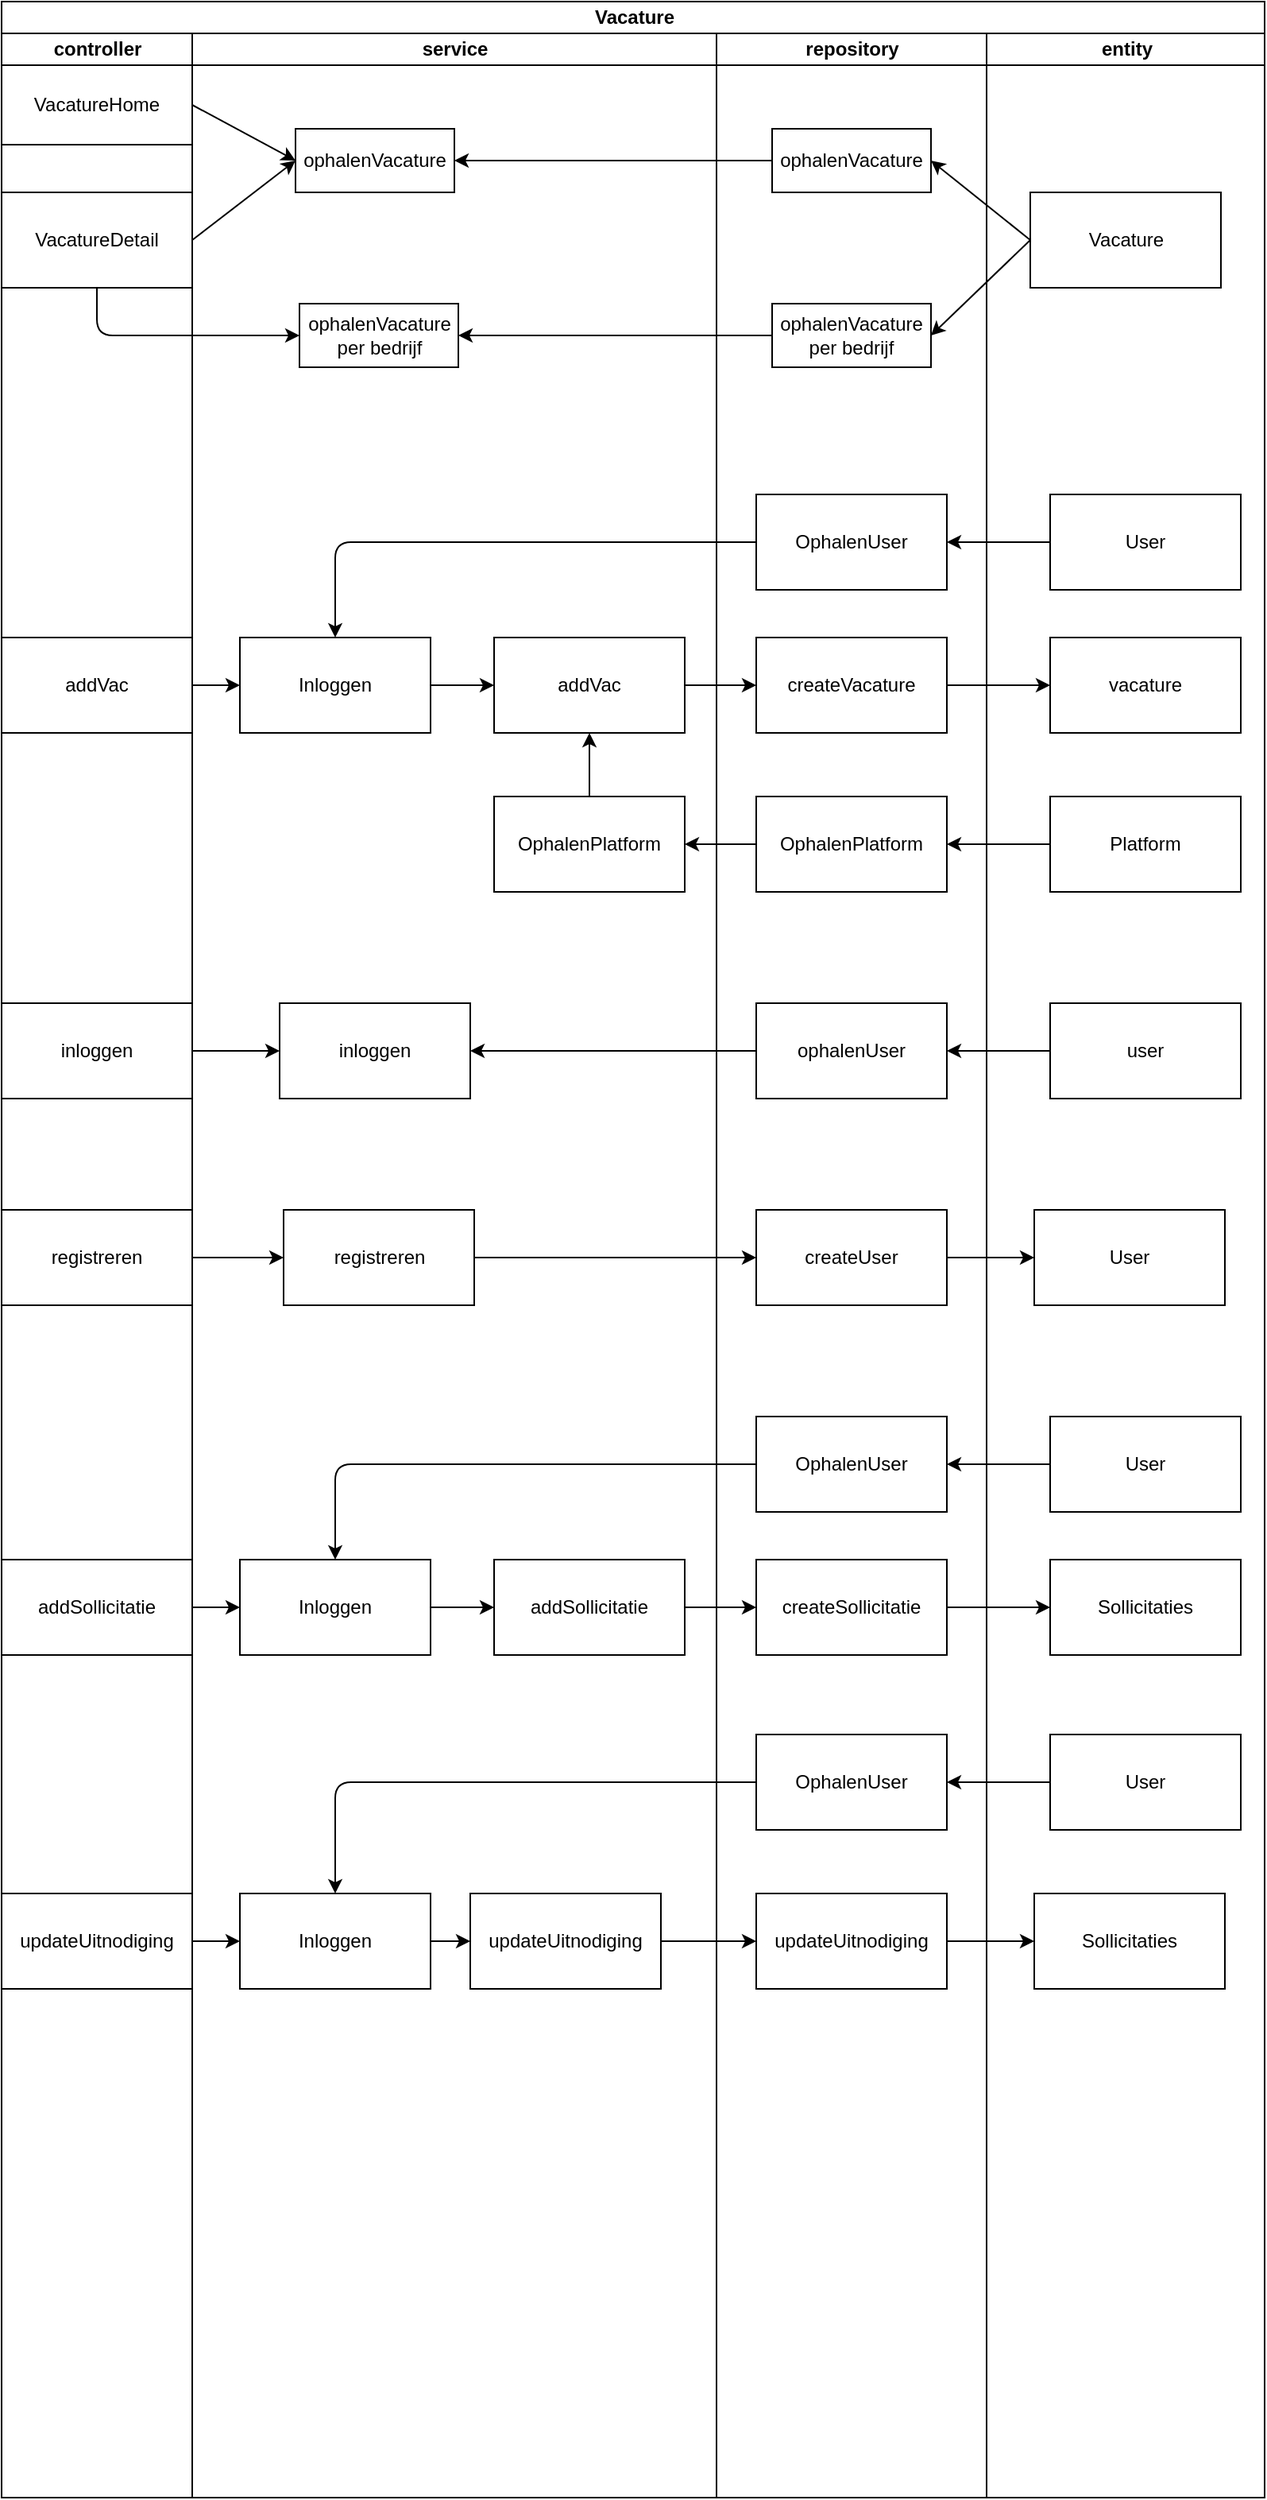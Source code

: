 <mxfile>
    <diagram id="0WZtN46ob0x6tIGT3r1A" name="Page-1">
        <mxGraphModel dx="975" dy="722" grid="1" gridSize="10" guides="1" tooltips="1" connect="1" arrows="1" fold="1" page="1" pageScale="1" pageWidth="850" pageHeight="1100" math="0" shadow="0">
            <root>
                <mxCell id="0"/>
                <mxCell id="1" parent="0"/>
                <mxCell id="2" value="Vacature" style="swimlane;childLayout=stackLayout;resizeParent=1;resizeParentMax=0;startSize=20;html=1;" vertex="1" parent="1">
                    <mxGeometry x="130" y="70" width="795" height="1570" as="geometry"/>
                </mxCell>
                <mxCell id="3" value="controller" style="swimlane;startSize=20;html=1;" vertex="1" parent="2">
                    <mxGeometry y="20" width="120" height="1550" as="geometry"/>
                </mxCell>
                <mxCell id="17" value="VacatureDetail" style="whiteSpace=wrap;html=1;" vertex="1" parent="3">
                    <mxGeometry y="100" width="120" height="60" as="geometry"/>
                </mxCell>
                <mxCell id="35" value="addVac" style="whiteSpace=wrap;html=1;" vertex="1" parent="3">
                    <mxGeometry y="380" width="120" height="60" as="geometry"/>
                </mxCell>
                <mxCell id="48" value="inloggen" style="whiteSpace=wrap;html=1;" vertex="1" parent="3">
                    <mxGeometry y="610" width="120" height="60" as="geometry"/>
                </mxCell>
                <mxCell id="52" value="registreren" style="whiteSpace=wrap;html=1;" vertex="1" parent="3">
                    <mxGeometry y="740" width="120" height="60" as="geometry"/>
                </mxCell>
                <mxCell id="128" value="addSollicitatie" style="whiteSpace=wrap;html=1;" vertex="1" parent="3">
                    <mxGeometry y="960" width="120" height="60" as="geometry"/>
                </mxCell>
                <mxCell id="141" value="updateUitnodiging" style="whiteSpace=wrap;html=1;" vertex="1" parent="3">
                    <mxGeometry y="1170" width="120" height="60" as="geometry"/>
                </mxCell>
                <mxCell id="149" value="VacatureHome" style="whiteSpace=wrap;html=1;" vertex="1" parent="3">
                    <mxGeometry y="20" width="120" height="50" as="geometry"/>
                </mxCell>
                <mxCell id="134" value="" style="edgeStyle=none;html=1;" edge="1" source="132" target="135" parent="2">
                    <mxGeometry relative="1" as="geometry"/>
                </mxCell>
                <mxCell id="137" value="" style="edgeStyle=none;html=1;exitX=1;exitY=0.5;exitDx=0;exitDy=0;entryX=0;entryY=0.5;entryDx=0;entryDy=0;" edge="1" source="131" target="132" parent="2">
                    <mxGeometry relative="1" as="geometry"/>
                </mxCell>
                <mxCell id="138" value="" style="edgeStyle=none;html=1;" edge="1" source="133" target="130" parent="2">
                    <mxGeometry relative="1" as="geometry">
                        <Array as="points">
                            <mxPoint x="210" y="920"/>
                        </Array>
                    </mxGeometry>
                </mxCell>
                <mxCell id="139" value="" style="edgeStyle=none;html=1;" edge="1" source="136" target="133" parent="2">
                    <mxGeometry relative="1" as="geometry"/>
                </mxCell>
                <mxCell id="140" value="" style="edgeStyle=none;html=1;" edge="1" source="128" target="130" parent="2">
                    <mxGeometry relative="1" as="geometry"/>
                </mxCell>
                <mxCell id="4" value="service" style="swimlane;startSize=20;html=1;" vertex="1" parent="2">
                    <mxGeometry x="120" y="20" width="330" height="1550" as="geometry"/>
                </mxCell>
                <mxCell id="21" value="ophalenVacature" style="whiteSpace=wrap;html=1;" vertex="1" parent="4">
                    <mxGeometry x="65" y="60" width="100" height="40" as="geometry"/>
                </mxCell>
                <mxCell id="23" value="ophalenVacature&lt;br&gt;per bedrijf" style="whiteSpace=wrap;html=1;" vertex="1" parent="4">
                    <mxGeometry x="67.5" y="170" width="100" height="40" as="geometry"/>
                </mxCell>
                <mxCell id="54" value="registreren" style="whiteSpace=wrap;html=1;" vertex="1" parent="4">
                    <mxGeometry x="57.5" y="740" width="120" height="60" as="geometry"/>
                </mxCell>
                <mxCell id="68" value="inloggen" style="whiteSpace=wrap;html=1;" vertex="1" parent="4">
                    <mxGeometry x="55" y="610" width="120" height="60" as="geometry"/>
                </mxCell>
                <mxCell id="121" value="" style="edgeStyle=none;html=1;" edge="1" parent="4" source="109" target="110">
                    <mxGeometry relative="1" as="geometry"/>
                </mxCell>
                <mxCell id="109" value="Inloggen" style="whiteSpace=wrap;html=1;" vertex="1" parent="4">
                    <mxGeometry x="30" y="380" width="120" height="60" as="geometry"/>
                </mxCell>
                <mxCell id="110" value="addVac" style="whiteSpace=wrap;html=1;" vertex="1" parent="4">
                    <mxGeometry x="190" y="380" width="120" height="60" as="geometry"/>
                </mxCell>
                <mxCell id="111" value="" style="edgeStyle=none;html=1;entryX=0.5;entryY=1;entryDx=0;entryDy=0;exitX=0.5;exitY=0;exitDx=0;exitDy=0;" edge="1" source="112" target="110" parent="4">
                    <mxGeometry relative="1" as="geometry">
                        <mxPoint x="110" y="480" as="sourcePoint"/>
                    </mxGeometry>
                </mxCell>
                <mxCell id="112" value="OphalenPlatform" style="whiteSpace=wrap;html=1;" vertex="1" parent="4">
                    <mxGeometry x="190" y="480" width="120" height="60" as="geometry"/>
                </mxCell>
                <mxCell id="129" value="" style="edgeStyle=none;html=1;" edge="1" source="130" target="131" parent="4">
                    <mxGeometry relative="1" as="geometry"/>
                </mxCell>
                <mxCell id="130" value="Inloggen" style="whiteSpace=wrap;html=1;" vertex="1" parent="4">
                    <mxGeometry x="30" y="960" width="120" height="60" as="geometry"/>
                </mxCell>
                <mxCell id="131" value="addSollicitatie" style="whiteSpace=wrap;html=1;" vertex="1" parent="4">
                    <mxGeometry x="190" y="960" width="120" height="60" as="geometry"/>
                </mxCell>
                <mxCell id="142" value="updateUitnodiging" style="whiteSpace=wrap;html=1;" vertex="1" parent="4">
                    <mxGeometry x="175" y="1170" width="120" height="60" as="geometry"/>
                </mxCell>
                <mxCell id="160" value="" style="edgeStyle=none;html=1;" edge="1" parent="4" source="158" target="142">
                    <mxGeometry relative="1" as="geometry"/>
                </mxCell>
                <mxCell id="158" value="Inloggen" style="whiteSpace=wrap;html=1;" vertex="1" parent="4">
                    <mxGeometry x="30" y="1170" width="120" height="60" as="geometry"/>
                </mxCell>
                <mxCell id="148" value="" style="edgeStyle=none;html=1;" edge="1" parent="2" source="146" target="147">
                    <mxGeometry relative="1" as="geometry"/>
                </mxCell>
                <mxCell id="5" value="repository" style="swimlane;startSize=20;html=1;" vertex="1" parent="2">
                    <mxGeometry x="450" y="20" width="170" height="1550" as="geometry">
                        <mxRectangle x="240" y="20" width="40" height="460" as="alternateBounds"/>
                    </mxGeometry>
                </mxCell>
                <mxCell id="22" value="ophalenVacature" style="whiteSpace=wrap;html=1;" vertex="1" parent="5">
                    <mxGeometry x="35" y="60" width="100" height="40" as="geometry"/>
                </mxCell>
                <mxCell id="24" value="ophalenVacature&lt;br&gt;per bedrijf" style="whiteSpace=wrap;html=1;" vertex="1" parent="5">
                    <mxGeometry x="35" y="170" width="100" height="40" as="geometry"/>
                </mxCell>
                <mxCell id="39" value="ophalenUser" style="whiteSpace=wrap;html=1;" vertex="1" parent="5">
                    <mxGeometry x="25" y="610" width="120" height="60" as="geometry"/>
                </mxCell>
                <mxCell id="43" value="createVacature" style="whiteSpace=wrap;html=1;" vertex="1" parent="5">
                    <mxGeometry x="25" y="380" width="120" height="60" as="geometry"/>
                </mxCell>
                <mxCell id="64" value="createUser" style="whiteSpace=wrap;html=1;" vertex="1" parent="5">
                    <mxGeometry x="25.0" y="740" width="120" height="60" as="geometry"/>
                </mxCell>
                <mxCell id="93" value="OphalenUser" style="whiteSpace=wrap;html=1;" vertex="1" parent="5">
                    <mxGeometry x="25" y="290" width="120" height="60" as="geometry"/>
                </mxCell>
                <mxCell id="119" value="OphalenPlatform" style="whiteSpace=wrap;html=1;" vertex="1" parent="5">
                    <mxGeometry x="25" y="480" width="120" height="60" as="geometry"/>
                </mxCell>
                <mxCell id="132" value="createSollicitatie" style="whiteSpace=wrap;html=1;" vertex="1" parent="5">
                    <mxGeometry x="25" y="960" width="120" height="60" as="geometry"/>
                </mxCell>
                <mxCell id="133" value="OphalenUser" style="whiteSpace=wrap;html=1;" vertex="1" parent="5">
                    <mxGeometry x="25" y="870" width="120" height="60" as="geometry"/>
                </mxCell>
                <mxCell id="146" value="updateUitnodiging" style="whiteSpace=wrap;html=1;" vertex="1" parent="5">
                    <mxGeometry x="25" y="1170" width="120" height="60" as="geometry"/>
                </mxCell>
                <mxCell id="156" value="OphalenUser" style="whiteSpace=wrap;html=1;" vertex="1" parent="5">
                    <mxGeometry x="25" y="1070" width="120" height="60" as="geometry"/>
                </mxCell>
                <mxCell id="29" value="" style="edgeStyle=none;html=1;entryX=0;entryY=0.5;entryDx=0;entryDy=0;exitX=0.5;exitY=1;exitDx=0;exitDy=0;" edge="1" parent="2" source="17" target="23">
                    <mxGeometry relative="1" as="geometry">
                        <mxPoint x="60" y="170" as="sourcePoint"/>
                        <mxPoint x="60" y="250" as="targetPoint"/>
                        <Array as="points">
                            <mxPoint x="60" y="210"/>
                        </Array>
                    </mxGeometry>
                </mxCell>
                <mxCell id="55" value="" style="edgeStyle=none;html=1;" edge="1" parent="2" source="52" target="54">
                    <mxGeometry relative="1" as="geometry"/>
                </mxCell>
                <mxCell id="66" value="" style="edgeStyle=none;html=1;entryX=0;entryY=0.5;entryDx=0;entryDy=0;exitX=1;exitY=0.5;exitDx=0;exitDy=0;" edge="1" parent="2" source="54" target="64">
                    <mxGeometry relative="1" as="geometry">
                        <mxPoint x="290" y="690" as="sourcePoint"/>
                        <mxPoint x="365" y="789.29" as="targetPoint"/>
                    </mxGeometry>
                </mxCell>
                <mxCell id="67" value="" style="edgeStyle=none;html=1;entryX=0;entryY=0.5;entryDx=0;entryDy=0;exitX=1;exitY=0.5;exitDx=0;exitDy=0;" edge="1" parent="2" source="64" target="65">
                    <mxGeometry relative="1" as="geometry">
                        <mxPoint x="445" y="870" as="sourcePoint"/>
                        <mxPoint x="520" y="870" as="targetPoint"/>
                    </mxGeometry>
                </mxCell>
                <mxCell id="46" value="" style="edgeStyle=none;html=1;" edge="1" parent="2" source="43" target="45">
                    <mxGeometry relative="1" as="geometry"/>
                </mxCell>
                <mxCell id="77" value="" style="edgeStyle=none;html=1;entryX=0;entryY=0.5;entryDx=0;entryDy=0;exitX=1;exitY=0.5;exitDx=0;exitDy=0;" edge="1" parent="2" source="48" target="68">
                    <mxGeometry relative="1" as="geometry">
                        <mxPoint x="140" y="550" as="sourcePoint"/>
                        <mxPoint x="530" y="680" as="targetPoint"/>
                    </mxGeometry>
                </mxCell>
                <mxCell id="154" value="" style="edgeStyle=none;html=1;entryX=0.5;entryY=0;entryDx=0;entryDy=0;" edge="1" source="156" parent="2" target="158">
                    <mxGeometry relative="1" as="geometry">
                        <mxPoint x="340" y="1250" as="targetPoint"/>
                        <Array as="points">
                            <mxPoint x="355" y="1120"/>
                            <mxPoint x="210" y="1120"/>
                        </Array>
                    </mxGeometry>
                </mxCell>
                <mxCell id="155" value="" style="edgeStyle=none;html=1;" edge="1" source="157" target="156" parent="2">
                    <mxGeometry relative="1" as="geometry"/>
                </mxCell>
                <mxCell id="6" value="entity" style="swimlane;startSize=20;html=1;" vertex="1" parent="2">
                    <mxGeometry x="620" y="20" width="175" height="1550" as="geometry">
                        <mxRectangle x="240" y="20" width="40" height="460" as="alternateBounds"/>
                    </mxGeometry>
                </mxCell>
                <mxCell id="41" value="user" style="whiteSpace=wrap;html=1;" vertex="1" parent="6">
                    <mxGeometry x="40" y="610" width="120" height="60" as="geometry"/>
                </mxCell>
                <mxCell id="45" value="vacature" style="whiteSpace=wrap;html=1;" vertex="1" parent="6">
                    <mxGeometry x="40" y="380" width="120" height="60" as="geometry"/>
                </mxCell>
                <mxCell id="65" value="User" style="whiteSpace=wrap;html=1;" vertex="1" parent="6">
                    <mxGeometry x="30.0" y="740" width="120" height="60" as="geometry"/>
                </mxCell>
                <mxCell id="86" value="Vacature" style="whiteSpace=wrap;html=1;" vertex="1" parent="6">
                    <mxGeometry x="27.5" y="100" width="120" height="60" as="geometry"/>
                </mxCell>
                <mxCell id="94" value="User" style="whiteSpace=wrap;html=1;" vertex="1" parent="6">
                    <mxGeometry x="40" y="290" width="120" height="60" as="geometry"/>
                </mxCell>
                <mxCell id="115" value="Platform" style="whiteSpace=wrap;html=1;" vertex="1" parent="6">
                    <mxGeometry x="40" y="480" width="120" height="60" as="geometry"/>
                </mxCell>
                <mxCell id="135" value="Sollicitaties" style="whiteSpace=wrap;html=1;" vertex="1" parent="6">
                    <mxGeometry x="40" y="960" width="120" height="60" as="geometry"/>
                </mxCell>
                <mxCell id="136" value="User" style="whiteSpace=wrap;html=1;" vertex="1" parent="6">
                    <mxGeometry x="40" y="870" width="120" height="60" as="geometry"/>
                </mxCell>
                <mxCell id="147" value="Sollicitaties" style="whiteSpace=wrap;html=1;" vertex="1" parent="6">
                    <mxGeometry x="30" y="1170" width="120" height="60" as="geometry"/>
                </mxCell>
                <mxCell id="157" value="User" style="whiteSpace=wrap;html=1;" vertex="1" parent="6">
                    <mxGeometry x="40" y="1070" width="120" height="60" as="geometry"/>
                </mxCell>
                <mxCell id="89" value="" style="edgeStyle=none;html=1;entryX=1;entryY=0.5;entryDx=0;entryDy=0;exitX=0;exitY=0.5;exitDx=0;exitDy=0;" edge="1" parent="2" source="22" target="21">
                    <mxGeometry relative="1" as="geometry">
                        <mxPoint x="250" y="180.0" as="sourcePoint"/>
                        <mxPoint x="325" y="180.0" as="targetPoint"/>
                    </mxGeometry>
                </mxCell>
                <mxCell id="90" value="" style="edgeStyle=none;html=1;entryX=1;entryY=0.5;entryDx=0;entryDy=0;exitX=0;exitY=0.5;exitDx=0;exitDy=0;" edge="1" parent="2" source="86" target="22">
                    <mxGeometry relative="1" as="geometry">
                        <mxPoint x="530.0" y="180.0" as="sourcePoint"/>
                        <mxPoint x="425" y="180.0" as="targetPoint"/>
                    </mxGeometry>
                </mxCell>
                <mxCell id="91" value="" style="edgeStyle=none;html=1;entryX=1;entryY=0.5;entryDx=0;entryDy=0;exitX=0;exitY=0.5;exitDx=0;exitDy=0;" edge="1" parent="2" source="24" target="23">
                    <mxGeometry relative="1" as="geometry">
                        <mxPoint x="670.0" y="260" as="sourcePoint"/>
                        <mxPoint x="565" y="260" as="targetPoint"/>
                    </mxGeometry>
                </mxCell>
                <mxCell id="92" value="" style="edgeStyle=none;html=1;entryX=1;entryY=0.5;entryDx=0;entryDy=0;exitX=0;exitY=0.5;exitDx=0;exitDy=0;" edge="1" parent="2" source="86" target="24">
                    <mxGeometry relative="1" as="geometry">
                        <mxPoint x="810.0" y="340" as="sourcePoint"/>
                        <mxPoint x="705" y="340" as="targetPoint"/>
                    </mxGeometry>
                </mxCell>
                <mxCell id="108" value="" style="edgeStyle=none;html=1;exitX=1;exitY=0.5;exitDx=0;exitDy=0;entryX=0;entryY=0.5;entryDx=0;entryDy=0;" edge="1" source="110" target="43" parent="2">
                    <mxGeometry relative="1" as="geometry"/>
                </mxCell>
                <mxCell id="117" value="" style="edgeStyle=none;html=1;" edge="1" parent="2" source="93" target="109">
                    <mxGeometry relative="1" as="geometry">
                        <Array as="points">
                            <mxPoint x="210" y="340"/>
                        </Array>
                    </mxGeometry>
                </mxCell>
                <mxCell id="118" value="" style="edgeStyle=none;html=1;" edge="1" parent="2" source="94" target="93">
                    <mxGeometry relative="1" as="geometry"/>
                </mxCell>
                <mxCell id="120" value="" style="edgeStyle=none;html=1;" edge="1" parent="2" source="35" target="109">
                    <mxGeometry relative="1" as="geometry"/>
                </mxCell>
                <mxCell id="122" value="" style="edgeStyle=none;html=1;" edge="1" parent="2" source="115" target="119">
                    <mxGeometry relative="1" as="geometry"/>
                </mxCell>
                <mxCell id="123" value="" style="edgeStyle=none;html=1;" edge="1" parent="2" source="119" target="112">
                    <mxGeometry relative="1" as="geometry"/>
                </mxCell>
                <mxCell id="124" value="" style="edgeStyle=none;html=1;" edge="1" parent="2" source="41" target="39">
                    <mxGeometry relative="1" as="geometry"/>
                </mxCell>
                <mxCell id="125" value="" style="edgeStyle=none;html=1;exitX=0;exitY=0.5;exitDx=0;exitDy=0;entryX=1;entryY=0.5;entryDx=0;entryDy=0;" edge="1" parent="2" source="39" target="68">
                    <mxGeometry relative="1" as="geometry">
                        <mxPoint x="405" y="700" as="sourcePoint"/>
                        <mxPoint x="350" y="700" as="targetPoint"/>
                    </mxGeometry>
                </mxCell>
                <mxCell id="152" value="" style="edgeStyle=none;html=1;entryX=0;entryY=0.5;entryDx=0;entryDy=0;" edge="1" parent="2" target="21">
                    <mxGeometry relative="1" as="geometry">
                        <mxPoint x="120" y="150" as="sourcePoint"/>
                        <mxPoint x="427.5" y="290" as="targetPoint"/>
                    </mxGeometry>
                </mxCell>
                <mxCell id="153" value="" style="edgeStyle=none;html=1;entryX=0;entryY=0.5;entryDx=0;entryDy=0;exitX=1;exitY=0.5;exitDx=0;exitDy=0;" edge="1" parent="2" source="149" target="21">
                    <mxGeometry relative="1" as="geometry">
                        <mxPoint x="260" y="230" as="sourcePoint"/>
                        <mxPoint x="325" y="180.0" as="targetPoint"/>
                    </mxGeometry>
                </mxCell>
                <mxCell id="159" value="" style="edgeStyle=none;html=1;" edge="1" parent="2" source="141" target="158">
                    <mxGeometry relative="1" as="geometry"/>
                </mxCell>
                <mxCell id="161" value="" style="edgeStyle=none;html=1;" edge="1" parent="2" source="142" target="146">
                    <mxGeometry relative="1" as="geometry"/>
                </mxCell>
            </root>
        </mxGraphModel>
    </diagram>
</mxfile>